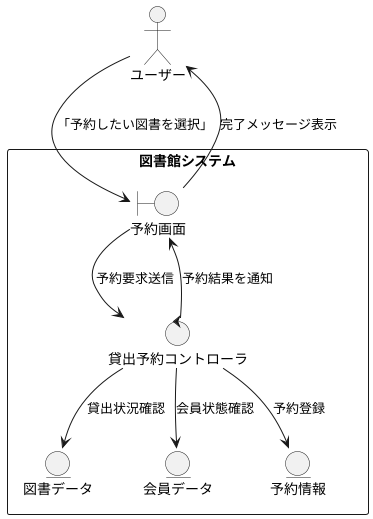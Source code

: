 @startuml
actor ユーザー

rectangle 図書館システム {
  boundary 予約画面
  control 貸出予約コントローラ
  entity 図書データ
  entity 会員データ
  entity 予約情報
}

ユーザー --> 予約画面 : 「予約したい図書を選択」
予約画面 --> 貸出予約コントローラ : 予約要求送信
貸出予約コントローラ --> 図書データ : 貸出状況確認
貸出予約コントローラ --> 会員データ : 会員状態確認
貸出予約コントローラ --> 予約情報 : 予約登録

貸出予約コントローラ --> 予約画面 : 予約結果を通知
予約画面 --> ユーザー : 完了メッセージ表示

@enduml
